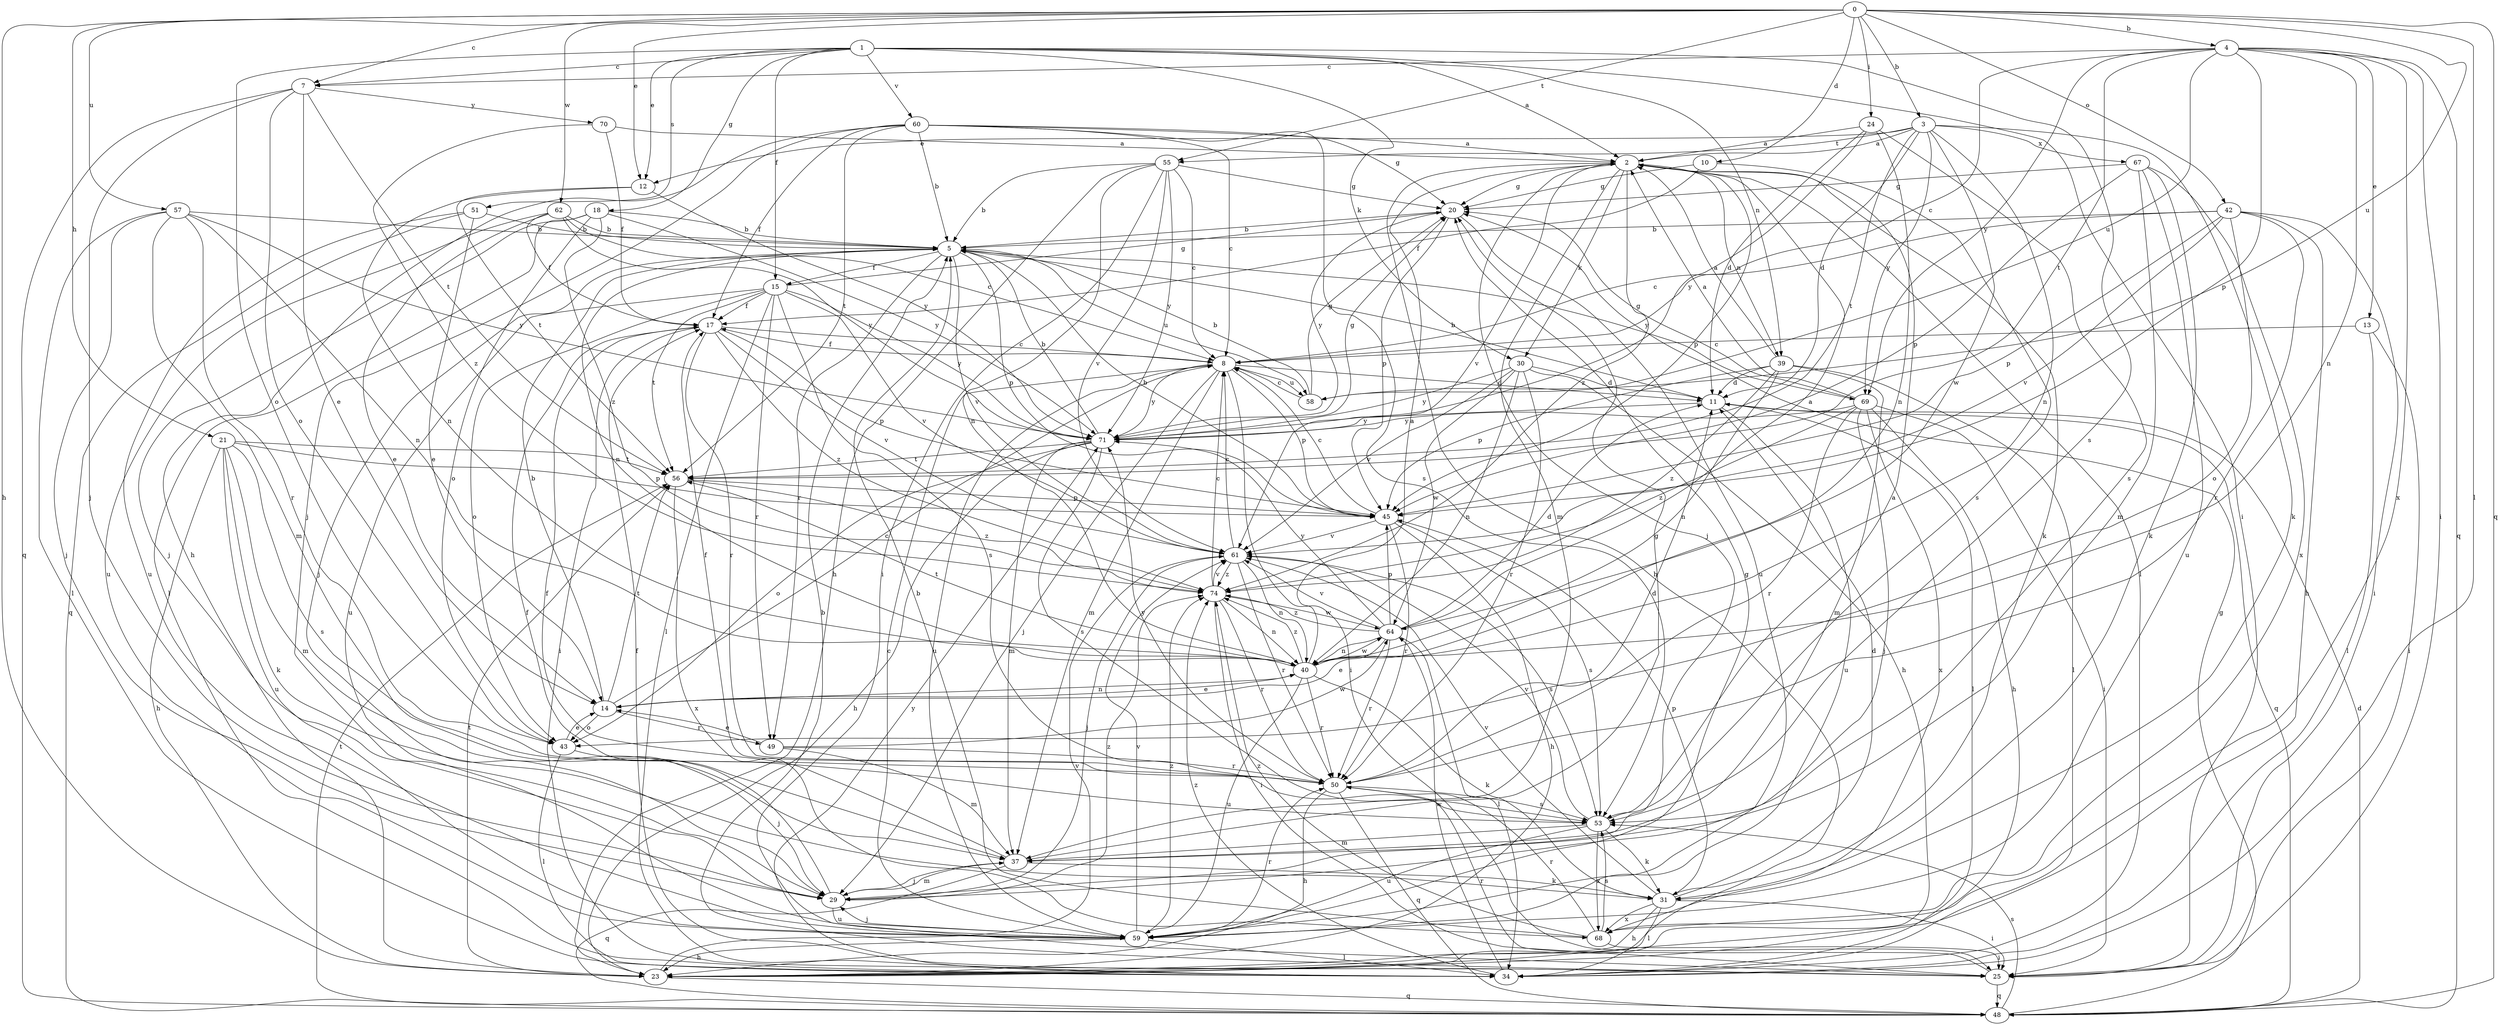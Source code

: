 strict digraph  {
0;
1;
2;
3;
4;
5;
7;
8;
10;
11;
12;
13;
14;
15;
17;
18;
20;
21;
23;
24;
25;
29;
30;
31;
34;
37;
39;
40;
42;
43;
45;
48;
49;
50;
51;
53;
55;
56;
57;
58;
59;
60;
61;
62;
64;
67;
68;
69;
70;
71;
74;
0 -> 3  [label=b];
0 -> 4  [label=b];
0 -> 7  [label=c];
0 -> 10  [label=d];
0 -> 12  [label=e];
0 -> 21  [label=h];
0 -> 23  [label=h];
0 -> 24  [label=i];
0 -> 34  [label=l];
0 -> 42  [label=o];
0 -> 48  [label=q];
0 -> 55  [label=t];
0 -> 57  [label=u];
0 -> 58  [label=u];
0 -> 62  [label=w];
1 -> 2  [label=a];
1 -> 7  [label=c];
1 -> 12  [label=e];
1 -> 15  [label=f];
1 -> 18  [label=g];
1 -> 25  [label=i];
1 -> 30  [label=k];
1 -> 39  [label=n];
1 -> 43  [label=o];
1 -> 51  [label=s];
1 -> 53  [label=s];
1 -> 60  [label=v];
2 -> 20  [label=g];
2 -> 23  [label=h];
2 -> 29  [label=j];
2 -> 30  [label=k];
2 -> 31  [label=k];
2 -> 34  [label=l];
2 -> 37  [label=m];
2 -> 39  [label=n];
2 -> 45  [label=p];
2 -> 61  [label=v];
2 -> 74  [label=z];
3 -> 2  [label=a];
3 -> 11  [label=d];
3 -> 12  [label=e];
3 -> 31  [label=k];
3 -> 40  [label=n];
3 -> 55  [label=t];
3 -> 56  [label=t];
3 -> 64  [label=w];
3 -> 67  [label=x];
3 -> 69  [label=y];
4 -> 7  [label=c];
4 -> 8  [label=c];
4 -> 13  [label=e];
4 -> 25  [label=i];
4 -> 40  [label=n];
4 -> 45  [label=p];
4 -> 48  [label=q];
4 -> 56  [label=t];
4 -> 58  [label=u];
4 -> 68  [label=x];
4 -> 69  [label=y];
5 -> 15  [label=f];
5 -> 29  [label=j];
5 -> 40  [label=n];
5 -> 45  [label=p];
5 -> 49  [label=r];
5 -> 58  [label=u];
5 -> 61  [label=v];
5 -> 69  [label=y];
7 -> 14  [label=e];
7 -> 29  [label=j];
7 -> 43  [label=o];
7 -> 48  [label=q];
7 -> 56  [label=t];
7 -> 70  [label=y];
8 -> 11  [label=d];
8 -> 17  [label=f];
8 -> 25  [label=i];
8 -> 29  [label=j];
8 -> 37  [label=m];
8 -> 45  [label=p];
8 -> 58  [label=u];
8 -> 59  [label=u];
8 -> 71  [label=y];
10 -> 17  [label=f];
10 -> 20  [label=g];
10 -> 53  [label=s];
11 -> 5  [label=b];
11 -> 34  [label=l];
11 -> 48  [label=q];
11 -> 59  [label=u];
11 -> 71  [label=y];
12 -> 40  [label=n];
12 -> 56  [label=t];
12 -> 71  [label=y];
13 -> 8  [label=c];
13 -> 25  [label=i];
13 -> 34  [label=l];
14 -> 5  [label=b];
14 -> 8  [label=c];
14 -> 40  [label=n];
14 -> 43  [label=o];
14 -> 49  [label=r];
14 -> 56  [label=t];
15 -> 17  [label=f];
15 -> 20  [label=g];
15 -> 34  [label=l];
15 -> 43  [label=o];
15 -> 49  [label=r];
15 -> 53  [label=s];
15 -> 56  [label=t];
15 -> 59  [label=u];
15 -> 61  [label=v];
15 -> 71  [label=y];
17 -> 8  [label=c];
17 -> 25  [label=i];
17 -> 45  [label=p];
17 -> 50  [label=r];
17 -> 61  [label=v];
17 -> 74  [label=z];
18 -> 5  [label=b];
18 -> 29  [label=j];
18 -> 34  [label=l];
18 -> 43  [label=o];
18 -> 71  [label=y];
18 -> 74  [label=z];
20 -> 5  [label=b];
20 -> 45  [label=p];
20 -> 59  [label=u];
20 -> 71  [label=y];
21 -> 23  [label=h];
21 -> 31  [label=k];
21 -> 37  [label=m];
21 -> 45  [label=p];
21 -> 53  [label=s];
21 -> 56  [label=t];
21 -> 59  [label=u];
23 -> 48  [label=q];
23 -> 56  [label=t];
23 -> 61  [label=v];
24 -> 2  [label=a];
24 -> 11  [label=d];
24 -> 40  [label=n];
24 -> 53  [label=s];
24 -> 71  [label=y];
25 -> 5  [label=b];
25 -> 17  [label=f];
25 -> 48  [label=q];
25 -> 50  [label=r];
29 -> 17  [label=f];
29 -> 37  [label=m];
29 -> 59  [label=u];
29 -> 74  [label=z];
30 -> 11  [label=d];
30 -> 23  [label=h];
30 -> 40  [label=n];
30 -> 50  [label=r];
30 -> 61  [label=v];
30 -> 64  [label=w];
30 -> 71  [label=y];
31 -> 11  [label=d];
31 -> 23  [label=h];
31 -> 25  [label=i];
31 -> 34  [label=l];
31 -> 45  [label=p];
31 -> 61  [label=v];
31 -> 68  [label=x];
34 -> 64  [label=w];
34 -> 71  [label=y];
34 -> 74  [label=z];
37 -> 17  [label=f];
37 -> 20  [label=g];
37 -> 29  [label=j];
37 -> 31  [label=k];
37 -> 48  [label=q];
39 -> 2  [label=a];
39 -> 11  [label=d];
39 -> 34  [label=l];
39 -> 37  [label=m];
39 -> 40  [label=n];
39 -> 45  [label=p];
39 -> 74  [label=z];
40 -> 2  [label=a];
40 -> 14  [label=e];
40 -> 31  [label=k];
40 -> 50  [label=r];
40 -> 56  [label=t];
40 -> 59  [label=u];
40 -> 64  [label=w];
40 -> 74  [label=z];
42 -> 5  [label=b];
42 -> 8  [label=c];
42 -> 23  [label=h];
42 -> 25  [label=i];
42 -> 43  [label=o];
42 -> 45  [label=p];
42 -> 50  [label=r];
42 -> 61  [label=v];
43 -> 14  [label=e];
43 -> 29  [label=j];
43 -> 34  [label=l];
45 -> 5  [label=b];
45 -> 8  [label=c];
45 -> 23  [label=h];
45 -> 50  [label=r];
45 -> 53  [label=s];
45 -> 61  [label=v];
48 -> 11  [label=d];
48 -> 20  [label=g];
48 -> 53  [label=s];
48 -> 56  [label=t];
49 -> 14  [label=e];
49 -> 37  [label=m];
49 -> 50  [label=r];
49 -> 64  [label=w];
50 -> 11  [label=d];
50 -> 17  [label=f];
50 -> 23  [label=h];
50 -> 48  [label=q];
50 -> 53  [label=s];
50 -> 71  [label=y];
51 -> 5  [label=b];
51 -> 14  [label=e];
51 -> 48  [label=q];
51 -> 59  [label=u];
53 -> 2  [label=a];
53 -> 31  [label=k];
53 -> 37  [label=m];
53 -> 59  [label=u];
53 -> 61  [label=v];
53 -> 68  [label=x];
55 -> 5  [label=b];
55 -> 8  [label=c];
55 -> 20  [label=g];
55 -> 23  [label=h];
55 -> 25  [label=i];
55 -> 40  [label=n];
55 -> 61  [label=v];
55 -> 71  [label=y];
56 -> 45  [label=p];
56 -> 68  [label=x];
56 -> 74  [label=z];
57 -> 5  [label=b];
57 -> 29  [label=j];
57 -> 34  [label=l];
57 -> 37  [label=m];
57 -> 40  [label=n];
57 -> 50  [label=r];
57 -> 71  [label=y];
58 -> 5  [label=b];
58 -> 8  [label=c];
58 -> 20  [label=g];
59 -> 8  [label=c];
59 -> 20  [label=g];
59 -> 23  [label=h];
59 -> 29  [label=j];
59 -> 34  [label=l];
59 -> 50  [label=r];
59 -> 61  [label=v];
59 -> 74  [label=z];
60 -> 2  [label=a];
60 -> 5  [label=b];
60 -> 8  [label=c];
60 -> 17  [label=f];
60 -> 20  [label=g];
60 -> 23  [label=h];
60 -> 29  [label=j];
60 -> 53  [label=s];
60 -> 56  [label=t];
61 -> 8  [label=c];
61 -> 29  [label=j];
61 -> 40  [label=n];
61 -> 50  [label=r];
61 -> 53  [label=s];
61 -> 74  [label=z];
62 -> 5  [label=b];
62 -> 8  [label=c];
62 -> 14  [label=e];
62 -> 17  [label=f];
62 -> 59  [label=u];
62 -> 71  [label=y];
64 -> 2  [label=a];
64 -> 11  [label=d];
64 -> 14  [label=e];
64 -> 34  [label=l];
64 -> 40  [label=n];
64 -> 45  [label=p];
64 -> 50  [label=r];
64 -> 61  [label=v];
64 -> 71  [label=y];
64 -> 74  [label=z];
67 -> 20  [label=g];
67 -> 31  [label=k];
67 -> 37  [label=m];
67 -> 45  [label=p];
67 -> 59  [label=u];
67 -> 68  [label=x];
68 -> 5  [label=b];
68 -> 25  [label=i];
68 -> 50  [label=r];
68 -> 53  [label=s];
68 -> 74  [label=z];
69 -> 2  [label=a];
69 -> 20  [label=g];
69 -> 23  [label=h];
69 -> 25  [label=i];
69 -> 29  [label=j];
69 -> 50  [label=r];
69 -> 68  [label=x];
69 -> 71  [label=y];
69 -> 74  [label=z];
70 -> 2  [label=a];
70 -> 17  [label=f];
70 -> 74  [label=z];
71 -> 5  [label=b];
71 -> 20  [label=g];
71 -> 23  [label=h];
71 -> 37  [label=m];
71 -> 43  [label=o];
71 -> 53  [label=s];
71 -> 56  [label=t];
74 -> 8  [label=c];
74 -> 25  [label=i];
74 -> 40  [label=n];
74 -> 50  [label=r];
74 -> 61  [label=v];
74 -> 64  [label=w];
}
